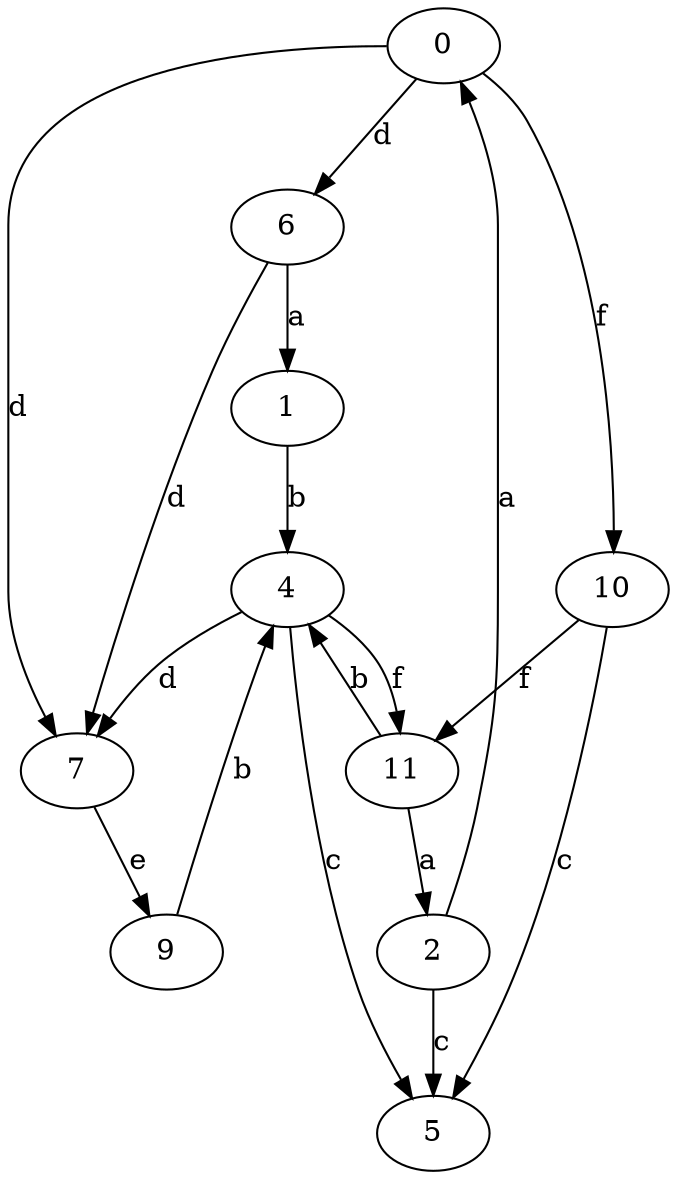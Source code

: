 strict digraph  {
0;
1;
2;
4;
5;
6;
7;
9;
10;
11;
0 -> 6  [label=d];
0 -> 7  [label=d];
0 -> 10  [label=f];
1 -> 4  [label=b];
2 -> 0  [label=a];
2 -> 5  [label=c];
4 -> 5  [label=c];
4 -> 7  [label=d];
4 -> 11  [label=f];
6 -> 1  [label=a];
6 -> 7  [label=d];
7 -> 9  [label=e];
9 -> 4  [label=b];
10 -> 5  [label=c];
10 -> 11  [label=f];
11 -> 2  [label=a];
11 -> 4  [label=b];
}

